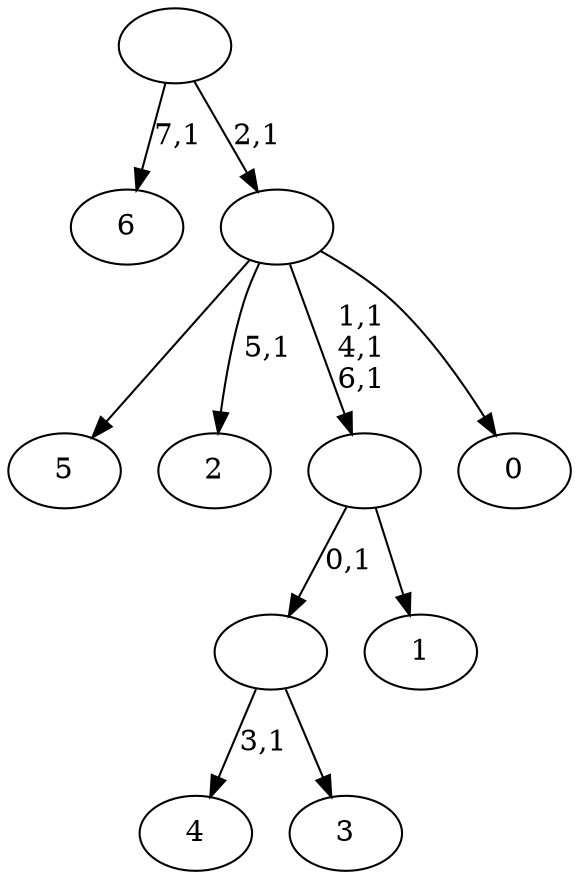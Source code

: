 digraph T {
	15 [label="6"]
	13 [label="5"]
	12 [label="4"]
	10 [label="3"]
	9 [label=""]
	8 [label="2"]
	6 [label="1"]
	5 [label=""]
	2 [label="0"]
	1 [label=""]
	0 [label=""]
	9 -> 12 [label="3,1"]
	9 -> 10 [label=""]
	5 -> 9 [label="0,1"]
	5 -> 6 [label=""]
	1 -> 5 [label="1,1\n4,1\n6,1"]
	1 -> 8 [label="5,1"]
	1 -> 13 [label=""]
	1 -> 2 [label=""]
	0 -> 15 [label="7,1"]
	0 -> 1 [label="2,1"]
}
